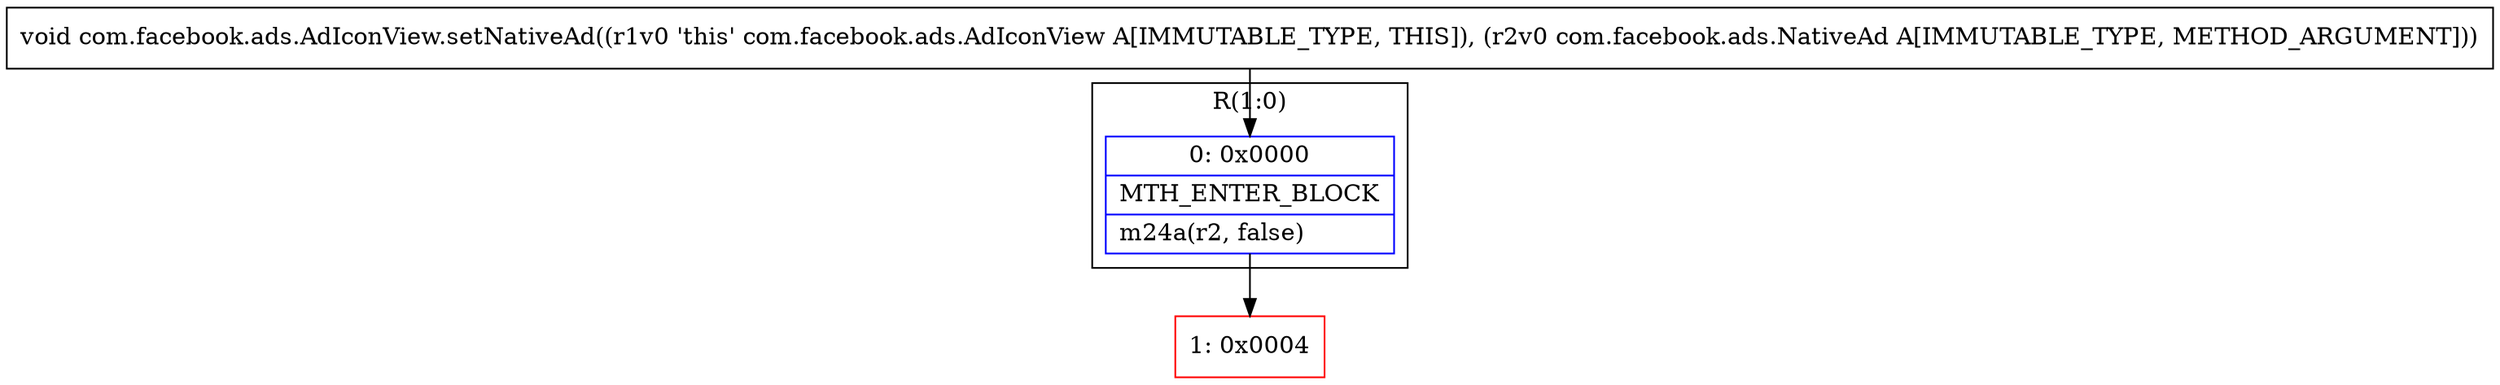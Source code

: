 digraph "CFG forcom.facebook.ads.AdIconView.setNativeAd(Lcom\/facebook\/ads\/NativeAd;)V" {
subgraph cluster_Region_1070146965 {
label = "R(1:0)";
node [shape=record,color=blue];
Node_0 [shape=record,label="{0\:\ 0x0000|MTH_ENTER_BLOCK\l|m24a(r2, false)\l}"];
}
Node_1 [shape=record,color=red,label="{1\:\ 0x0004}"];
MethodNode[shape=record,label="{void com.facebook.ads.AdIconView.setNativeAd((r1v0 'this' com.facebook.ads.AdIconView A[IMMUTABLE_TYPE, THIS]), (r2v0 com.facebook.ads.NativeAd A[IMMUTABLE_TYPE, METHOD_ARGUMENT])) }"];
MethodNode -> Node_0;
Node_0 -> Node_1;
}

